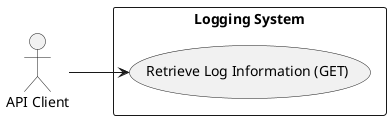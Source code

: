 @startuml
left to right direction
actor "API Client" as client
rectangle "Logging System" {
  usecase "Retrieve Log Information (GET)" as UC_GetLog
}
client --> UC_GetLog
@enduml
